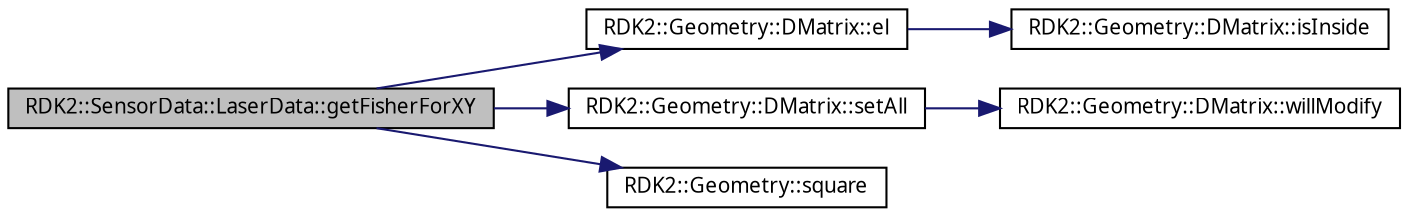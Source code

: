 digraph G
{
  edge [fontname="FreeSans.ttf",fontsize=10,labelfontname="FreeSans.ttf",labelfontsize=10];
  node [fontname="FreeSans.ttf",fontsize=10,shape=record];
  rankdir=LR;
  Node1 [label="RDK2::SensorData::LaserData::getFisherForXY",height=0.2,width=0.4,color="black", fillcolor="grey75", style="filled" fontcolor="black"];
  Node1 -> Node2 [color="midnightblue",fontsize=10,style="solid",fontname="FreeSans.ttf"];
  Node2 [label="RDK2::Geometry::DMatrix::el",height=0.2,width=0.4,color="black", fillcolor="white", style="filled",URL="$class_r_d_k2_1_1_geometry_1_1_d_matrix.html#b65b4b03c05757042d778952107f3a42",tooltip="Access element at row=i=y,column=j=x; throws exception if out of borders."];
  Node2 -> Node3 [color="midnightblue",fontsize=10,style="solid",fontname="FreeSans.ttf"];
  Node3 [label="RDK2::Geometry::DMatrix::isInside",height=0.2,width=0.4,color="black", fillcolor="white", style="filled",URL="$class_r_d_k2_1_1_geometry_1_1_d_matrix.html#000ae6c4db95fad073fef308186f8e12",tooltip="Checks whether point is inside the matrix."];
  Node1 -> Node4 [color="midnightblue",fontsize=10,style="solid",fontname="FreeSans.ttf"];
  Node4 [label="RDK2::Geometry::DMatrix::setAll",height=0.2,width=0.4,color="black", fillcolor="white", style="filled",URL="$class_r_d_k2_1_1_geometry_1_1_d_matrix.html#5dcdcfc808410ab2247649c2e7de3202",tooltip="Set all elements to value."];
  Node4 -> Node5 [color="midnightblue",fontsize=10,style="solid",fontname="FreeSans.ttf"];
  Node5 [label="RDK2::Geometry::DMatrix::willModify",height=0.2,width=0.4,color="black", fillcolor="white", style="filled",URL="$class_r_d_k2_1_1_geometry_1_1_d_matrix.html#24ff4199981fe4c6d79d44f73cbf233c",tooltip="These methods do the copy-on-write."];
  Node1 -> Node6 [color="midnightblue",fontsize=10,style="solid",fontname="FreeSans.ttf"];
  Node6 [label="RDK2::Geometry::square",height=0.2,width=0.4,color="black", fillcolor="white", style="filled",URL="$namespace_r_d_k2_1_1_geometry.html#b0bec4fd388ce3c7f8c51f48a9cc2f65",tooltip="Squares a value."];
}
